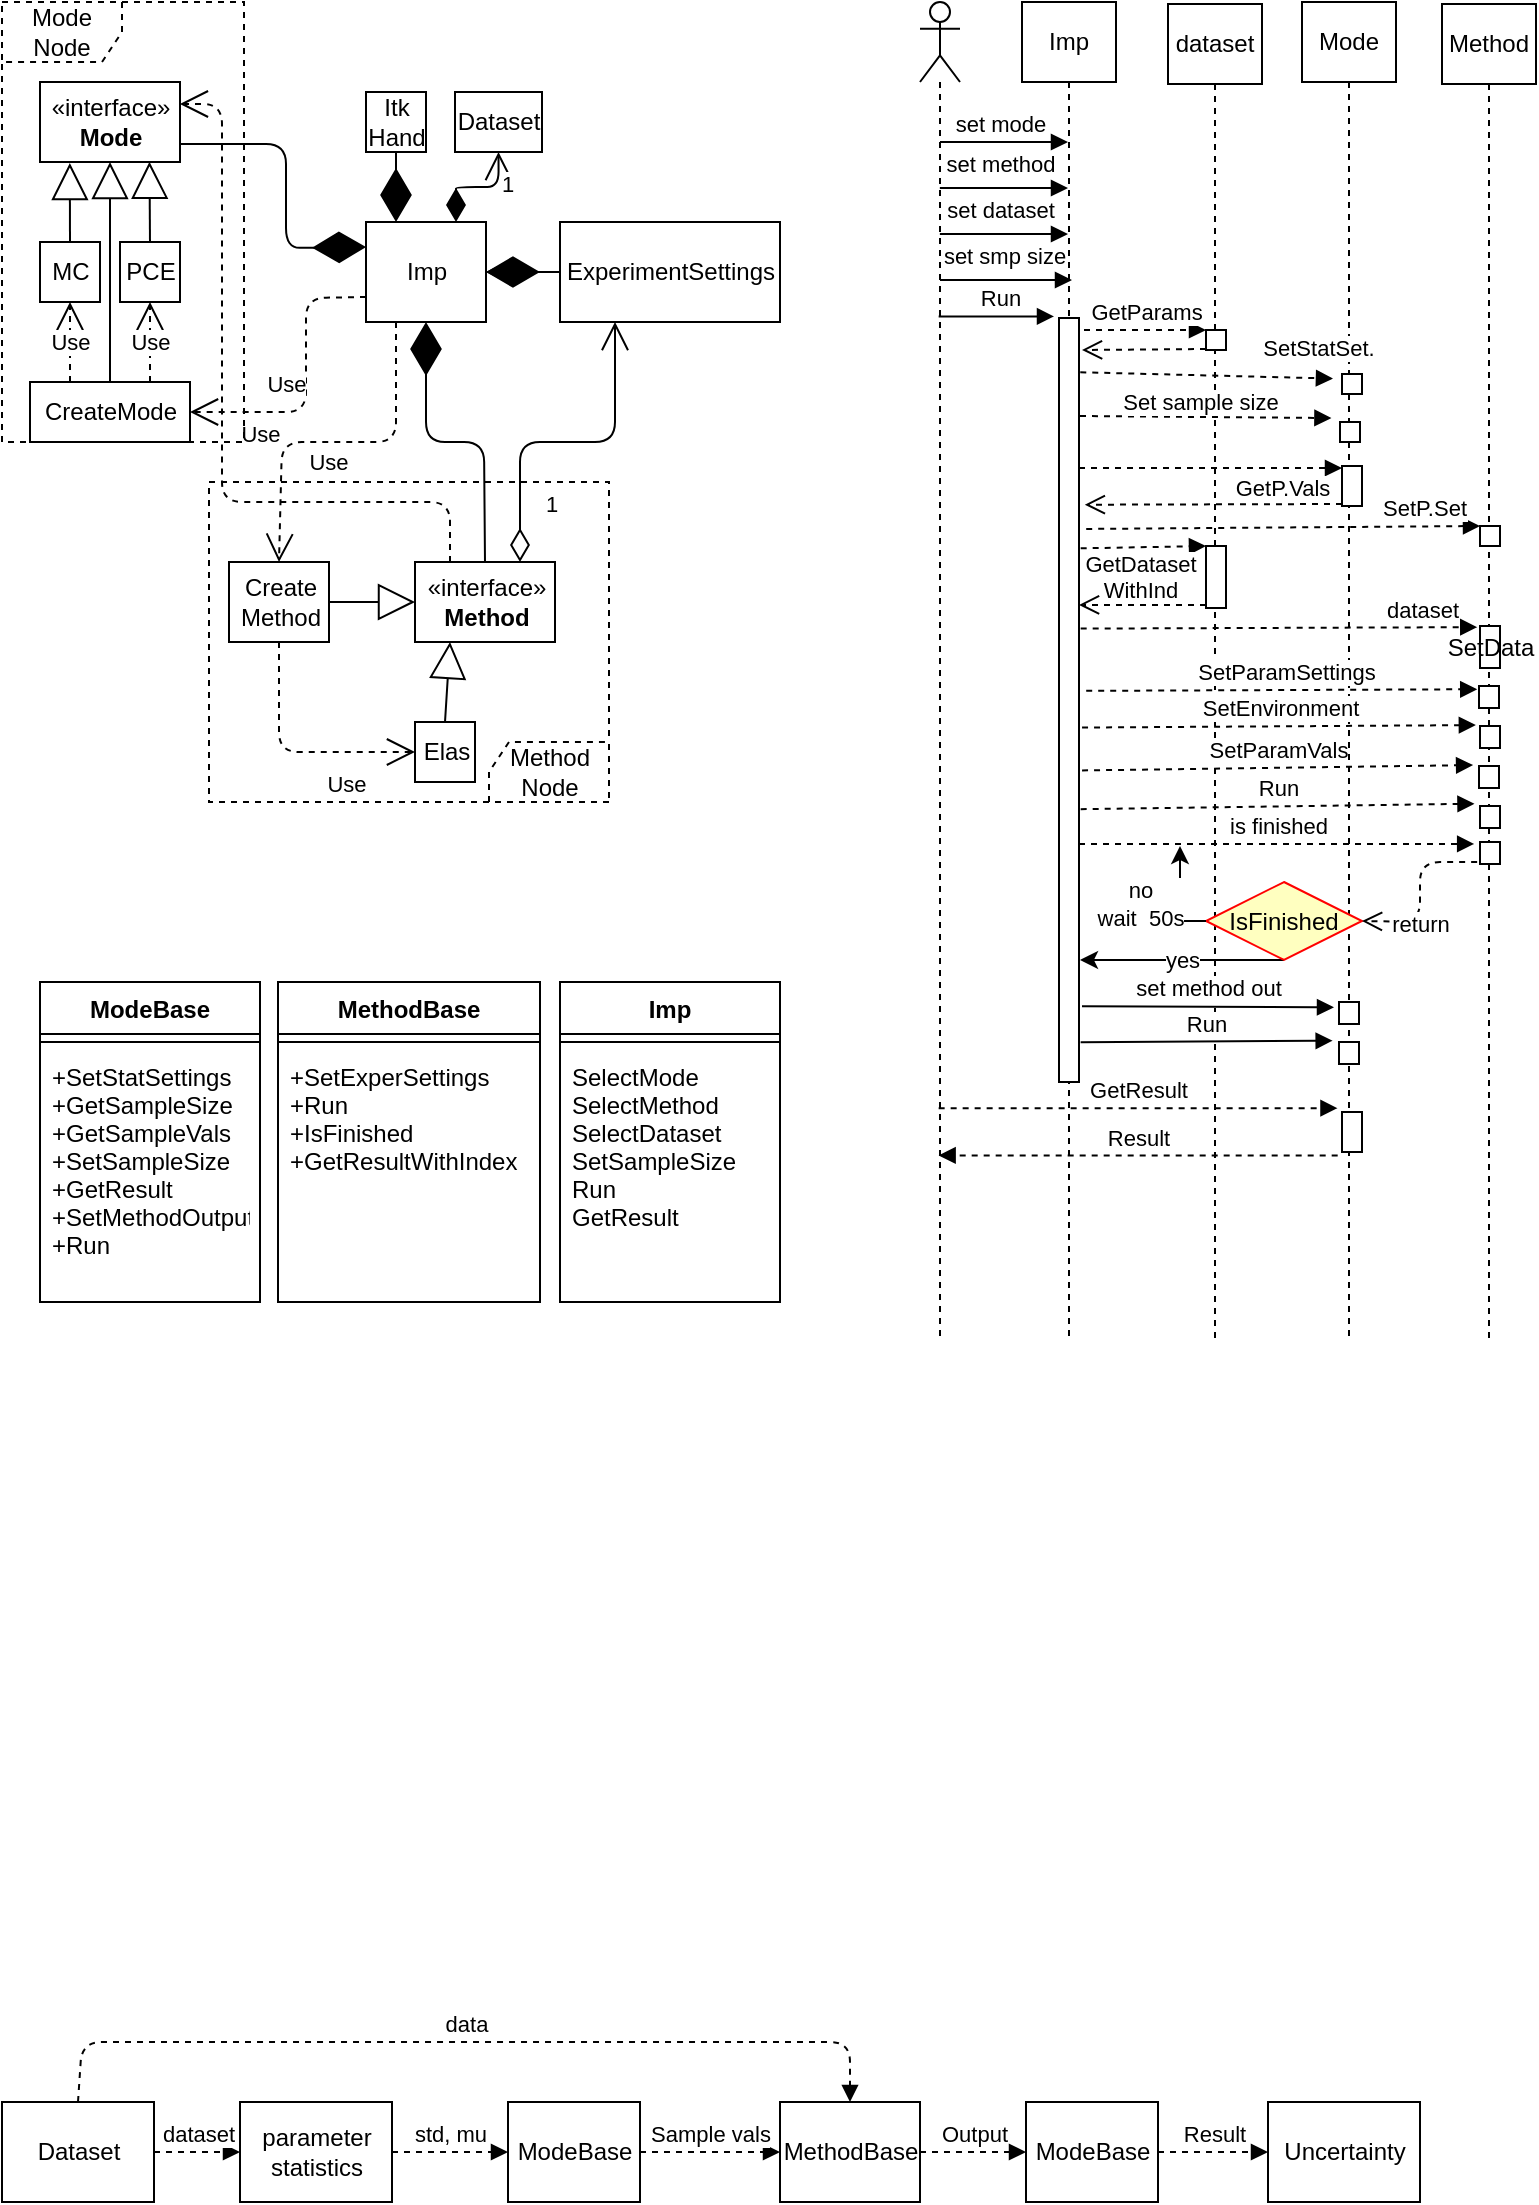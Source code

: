 <mxfile version="13.7.9" type="device" pages="3"><diagram id="GzRxdzzFEUjvwUQUnBlH" name="Uncertainix"><mxGraphModel dx="1526" dy="822" grid="1" gridSize="10" guides="1" tooltips="1" connect="1" arrows="1" fold="1" page="1" pageScale="1" pageWidth="850" pageHeight="1100" math="0" shadow="0"><root><mxCell id="0"/><mxCell id="1" parent="0"/><mxCell id="dGkIKIPhyITTz1s6OuoR-2" value="Method&lt;br&gt;Node" style="shape=umlFrame;whiteSpace=wrap;html=1;dashed=1;direction=west;" parent="1" vertex="1"><mxGeometry x="103.5" y="240" width="200" height="160" as="geometry"/></mxCell><mxCell id="9Kd4D0ZV8xejJecZx2ze-1" value="MC" style="html=1;" parent="1" vertex="1"><mxGeometry x="19" y="120" width="30" height="30" as="geometry"/></mxCell><mxCell id="9Kd4D0ZV8xejJecZx2ze-2" value="PCE" style="html=1;" parent="1" vertex="1"><mxGeometry x="59" y="120" width="30" height="30" as="geometry"/></mxCell><mxCell id="9Kd4D0ZV8xejJecZx2ze-7" value="" style="endArrow=block;endSize=16;endFill=0;html=1;exitX=0.5;exitY=0;exitDx=0;exitDy=0;entryX=0.213;entryY=1.013;entryDx=0;entryDy=0;entryPerimeter=0;" parent="1" source="9Kd4D0ZV8xejJecZx2ze-1" target="rf62-YeclyFEFJU8Tg36-19" edge="1"><mxGeometry width="160" relative="1" as="geometry"><mxPoint x="105" y="340" as="sourcePoint"/><mxPoint x="33.02" y="83.02" as="targetPoint"/><Array as="points"/></mxGeometry></mxCell><mxCell id="9Kd4D0ZV8xejJecZx2ze-9" value="" style="endArrow=block;endSize=16;endFill=0;html=1;exitX=0.5;exitY=0;exitDx=0;exitDy=0;entryX=0.782;entryY=0.997;entryDx=0;entryDy=0;entryPerimeter=0;" parent="1" source="9Kd4D0ZV8xejJecZx2ze-2" target="rf62-YeclyFEFJU8Tg36-19" edge="1"><mxGeometry width="160" relative="1" as="geometry"><mxPoint x="35" y="50" as="sourcePoint"/><mxPoint x="76" y="85" as="targetPoint"/><Array as="points"/></mxGeometry></mxCell><mxCell id="9Kd4D0ZV8xejJecZx2ze-10" value="CreateMode" style="html=1;" parent="1" vertex="1"><mxGeometry x="14" y="190" width="80" height="30" as="geometry"/></mxCell><mxCell id="9Kd4D0ZV8xejJecZx2ze-13" value="Use" style="endArrow=open;endSize=12;dashed=1;html=1;exitX=0.25;exitY=0;exitDx=0;exitDy=0;entryX=0.5;entryY=1;entryDx=0;entryDy=0;" parent="1" source="9Kd4D0ZV8xejJecZx2ze-10" target="9Kd4D0ZV8xejJecZx2ze-1" edge="1"><mxGeometry width="160" relative="1" as="geometry"><mxPoint x="259" y="410" as="sourcePoint"/><mxPoint x="419" y="410" as="targetPoint"/></mxGeometry></mxCell><mxCell id="9Kd4D0ZV8xejJecZx2ze-14" value="Use" style="endArrow=open;endSize=12;dashed=1;html=1;exitX=0.75;exitY=0;exitDx=0;exitDy=0;entryX=0.5;entryY=1;entryDx=0;entryDy=0;" parent="1" source="9Kd4D0ZV8xejJecZx2ze-10" target="9Kd4D0ZV8xejJecZx2ze-2" edge="1"><mxGeometry width="160" relative="1" as="geometry"><mxPoint x="44" y="200" as="sourcePoint"/><mxPoint x="44" y="160" as="targetPoint"/></mxGeometry></mxCell><mxCell id="9Kd4D0ZV8xejJecZx2ze-16" value="Imp" style="html=1;" parent="1" vertex="1"><mxGeometry x="182" y="110" width="60" height="50" as="geometry"/></mxCell><mxCell id="9Kd4D0ZV8xejJecZx2ze-17" value="Use" style="endArrow=open;endSize=12;dashed=1;html=1;exitX=0;exitY=0.75;exitDx=0;exitDy=0;entryX=1;entryY=0.5;entryDx=0;entryDy=0;" parent="1" source="9Kd4D0ZV8xejJecZx2ze-16" target="9Kd4D0ZV8xejJecZx2ze-10" edge="1"><mxGeometry x="0.016" y="-10" width="160" relative="1" as="geometry"><mxPoint x="292" y="390" as="sourcePoint"/><mxPoint x="172" y="190" as="targetPoint"/><Array as="points"><mxPoint x="152" y="148"/><mxPoint x="152" y="205"/></Array><mxPoint as="offset"/></mxGeometry></mxCell><mxCell id="9Kd4D0ZV8xejJecZx2ze-18" value="" style="endArrow=diamondThin;endFill=1;endSize=24;html=1;exitX=0.991;exitY=0.775;exitDx=0;exitDy=0;entryX=0;entryY=0.25;entryDx=0;entryDy=0;exitPerimeter=0;" parent="1" source="rf62-YeclyFEFJU8Tg36-19" target="9Kd4D0ZV8xejJecZx2ze-16" edge="1"><mxGeometry width="160" relative="1" as="geometry"><mxPoint x="111.01" y="70.98" as="sourcePoint"/><mxPoint x="172" y="210" as="targetPoint"/><Array as="points"><mxPoint x="142" y="71"/><mxPoint x="142" y="123"/></Array></mxGeometry></mxCell><mxCell id="9Kd4D0ZV8xejJecZx2ze-22" value="«interface»&lt;br&gt;&lt;b&gt;Method&lt;/b&gt;" style="html=1;" parent="1" vertex="1"><mxGeometry x="206.5" y="280" width="70" height="40" as="geometry"/></mxCell><mxCell id="9Kd4D0ZV8xejJecZx2ze-23" value="Create&lt;br&gt;Method" style="html=1;" parent="1" vertex="1"><mxGeometry x="113.5" y="280" width="50" height="40" as="geometry"/></mxCell><mxCell id="9Kd4D0ZV8xejJecZx2ze-24" value="Elas" style="html=1;" parent="1" vertex="1"><mxGeometry x="206.5" y="360" width="30" height="30" as="geometry"/></mxCell><mxCell id="9Kd4D0ZV8xejJecZx2ze-25" value="Use" style="endArrow=open;endSize=12;dashed=1;html=1;exitX=0.5;exitY=1;exitDx=0;exitDy=0;entryX=0;entryY=0.5;entryDx=0;entryDy=0;" parent="1" source="9Kd4D0ZV8xejJecZx2ze-23" target="9Kd4D0ZV8xejJecZx2ze-24" edge="1"><mxGeometry x="0.429" y="-16" width="160" relative="1" as="geometry"><mxPoint x="281.5" y="220" as="sourcePoint"/><mxPoint x="220.5" y="375" as="targetPoint"/><Array as="points"><mxPoint x="138.5" y="375"/></Array><mxPoint as="offset"/></mxGeometry></mxCell><mxCell id="9Kd4D0ZV8xejJecZx2ze-29" value="" style="endArrow=block;endSize=16;endFill=0;html=1;entryX=0.25;entryY=1;entryDx=0;entryDy=0;exitX=0.5;exitY=0;exitDx=0;exitDy=0;" parent="1" source="9Kd4D0ZV8xejJecZx2ze-24" target="9Kd4D0ZV8xejJecZx2ze-22" edge="1"><mxGeometry width="160" relative="1" as="geometry"><mxPoint x="246.5" y="350" as="sourcePoint"/><mxPoint x="456.5" y="220" as="targetPoint"/><Array as="points"/></mxGeometry></mxCell><mxCell id="9Kd4D0ZV8xejJecZx2ze-30" value="Use" style="endArrow=open;endSize=12;dashed=1;html=1;entryX=0.5;entryY=0;entryDx=0;entryDy=0;exitX=0.25;exitY=1;exitDx=0;exitDy=0;" parent="1" source="9Kd4D0ZV8xejJecZx2ze-16" target="9Kd4D0ZV8xejJecZx2ze-23" edge="1"><mxGeometry x="0.069" y="10" width="160" relative="1" as="geometry"><mxPoint x="302" y="160" as="sourcePoint"/><mxPoint x="452" y="240" as="targetPoint"/><Array as="points"><mxPoint x="197" y="220"/><mxPoint x="140" y="220"/></Array><mxPoint as="offset"/></mxGeometry></mxCell><mxCell id="9Kd4D0ZV8xejJecZx2ze-31" value="" style="endArrow=diamondThin;endFill=1;endSize=24;html=1;entryX=0.5;entryY=1;entryDx=0;entryDy=0;exitX=0.5;exitY=0;exitDx=0;exitDy=0;" parent="1" source="9Kd4D0ZV8xejJecZx2ze-22" target="9Kd4D0ZV8xejJecZx2ze-16" edge="1"><mxGeometry width="160" relative="1" as="geometry"><mxPoint x="292" y="240" as="sourcePoint"/><mxPoint x="452" y="240" as="targetPoint"/><Array as="points"><mxPoint x="241" y="220"/><mxPoint x="212" y="220"/></Array></mxGeometry></mxCell><mxCell id="9Kd4D0ZV8xejJecZx2ze-34" value="Itk&lt;br&gt;Hand" style="html=1;" parent="1" vertex="1"><mxGeometry x="182" y="45" width="30" height="30" as="geometry"/></mxCell><mxCell id="9Kd4D0ZV8xejJecZx2ze-35" value="" style="endArrow=diamondThin;endFill=1;endSize=24;html=1;entryX=0.25;entryY=0;entryDx=0;entryDy=0;exitX=0.5;exitY=1;exitDx=0;exitDy=0;" parent="1" source="9Kd4D0ZV8xejJecZx2ze-34" target="9Kd4D0ZV8xejJecZx2ze-16" edge="1"><mxGeometry width="160" relative="1" as="geometry"><mxPoint x="292" y="240" as="sourcePoint"/><mxPoint x="452" y="240" as="targetPoint"/></mxGeometry></mxCell><mxCell id="9Kd4D0ZV8xejJecZx2ze-40" value="Use" style="endArrow=open;endSize=12;dashed=1;html=1;entryX=0.999;entryY=0.275;entryDx=0;entryDy=0;entryPerimeter=0;exitX=0.25;exitY=0;exitDx=0;exitDy=0;" parent="1" source="9Kd4D0ZV8xejJecZx2ze-22" target="rf62-YeclyFEFJU8Tg36-19" edge="1"><mxGeometry x="-0.024" y="-19" width="160" relative="1" as="geometry"><mxPoint x="80" y="330" as="sourcePoint"/><mxPoint x="112" y="-41.02" as="targetPoint"/><Array as="points"><mxPoint x="224" y="250"/><mxPoint x="110" y="250"/><mxPoint x="110" y="51"/></Array><mxPoint y="-1" as="offset"/></mxGeometry></mxCell><mxCell id="cYAoa-APjrMUytkKCE0i-1" value="" style="endArrow=block;endSize=16;endFill=0;html=1;exitX=0.5;exitY=0;exitDx=0;exitDy=0;entryX=0.5;entryY=1;entryDx=0;entryDy=0;" parent="1" source="9Kd4D0ZV8xejJecZx2ze-10" target="rf62-YeclyFEFJU8Tg36-19" edge="1"><mxGeometry width="160" relative="1" as="geometry"><mxPoint x="430" y="340" as="sourcePoint"/><mxPoint x="55.807" y="84" as="targetPoint"/></mxGeometry></mxCell><mxCell id="cYAoa-APjrMUytkKCE0i-2" value="" style="endArrow=block;endSize=16;endFill=0;html=1;exitX=1;exitY=0.5;exitDx=0;exitDy=0;entryX=0;entryY=0.5;entryDx=0;entryDy=0;" parent="1" source="9Kd4D0ZV8xejJecZx2ze-23" target="9Kd4D0ZV8xejJecZx2ze-22" edge="1"><mxGeometry width="160" relative="1" as="geometry"><mxPoint x="461.5" y="370" as="sourcePoint"/><mxPoint x="210.5" y="300" as="targetPoint"/></mxGeometry></mxCell><mxCell id="pmghOnXp6Lv1QIUyF9Q4-2" value="" style="endArrow=diamondThin;endFill=1;endSize=24;html=1;entryX=1;entryY=0.5;entryDx=0;entryDy=0;" parent="1" target="9Kd4D0ZV8xejJecZx2ze-16" edge="1"><mxGeometry width="160" relative="1" as="geometry"><mxPoint x="281" y="135" as="sourcePoint"/><mxPoint x="452" y="10" as="targetPoint"/></mxGeometry></mxCell><mxCell id="rf62-YeclyFEFJU8Tg36-1" value="ModeBase" style="html=1;" parent="1" vertex="1"><mxGeometry x="253" y="1050" width="66" height="50" as="geometry"/></mxCell><mxCell id="rf62-YeclyFEFJU8Tg36-2" value="parameter&lt;br&gt;statistics" style="html=1;" parent="1" vertex="1"><mxGeometry x="119" y="1050" width="76" height="50" as="geometry"/></mxCell><mxCell id="rf62-YeclyFEFJU8Tg36-3" value="std, mu" style="html=1;verticalAlign=bottom;endArrow=block;exitX=1;exitY=0.5;exitDx=0;exitDy=0;entryX=0;entryY=0.5;entryDx=0;entryDy=0;dashed=1;" parent="1" source="rf62-YeclyFEFJU8Tg36-2" target="rf62-YeclyFEFJU8Tg36-1" edge="1"><mxGeometry width="80" relative="1" as="geometry"><mxPoint x="683" y="1010" as="sourcePoint"/><mxPoint x="763" y="1010" as="targetPoint"/></mxGeometry></mxCell><mxCell id="rf62-YeclyFEFJU8Tg36-5" value="MethodBase" style="html=1;" parent="1" vertex="1"><mxGeometry x="389" y="1050" width="70" height="50" as="geometry"/></mxCell><mxCell id="rf62-YeclyFEFJU8Tg36-6" value="Sample vals" style="html=1;verticalAlign=bottom;endArrow=block;dashed=1;exitX=1;exitY=0.5;exitDx=0;exitDy=0;entryX=0;entryY=0.5;entryDx=0;entryDy=0;" parent="1" source="rf62-YeclyFEFJU8Tg36-1" target="rf62-YeclyFEFJU8Tg36-5" edge="1"><mxGeometry width="80" relative="1" as="geometry"><mxPoint x="683" y="810" as="sourcePoint"/><mxPoint x="763" y="810" as="targetPoint"/></mxGeometry></mxCell><mxCell id="rf62-YeclyFEFJU8Tg36-8" value="ModeBase" style="html=1;" parent="1" vertex="1"><mxGeometry x="512" y="1050" width="66" height="50" as="geometry"/></mxCell><mxCell id="rf62-YeclyFEFJU8Tg36-9" value="Output" style="html=1;verticalAlign=bottom;endArrow=block;dashed=1;exitX=1;exitY=0.5;exitDx=0;exitDy=0;entryX=0;entryY=0.5;entryDx=0;entryDy=0;" parent="1" source="rf62-YeclyFEFJU8Tg36-5" target="rf62-YeclyFEFJU8Tg36-8" edge="1"><mxGeometry width="80" relative="1" as="geometry"><mxPoint x="683" y="1210" as="sourcePoint"/><mxPoint x="763" y="1210" as="targetPoint"/></mxGeometry></mxCell><mxCell id="rf62-YeclyFEFJU8Tg36-10" value="Uncertainty" style="html=1;" parent="1" vertex="1"><mxGeometry x="633" y="1050" width="76" height="50" as="geometry"/></mxCell><mxCell id="rf62-YeclyFEFJU8Tg36-11" value="Result" style="html=1;verticalAlign=bottom;endArrow=block;dashed=1;exitX=1;exitY=0.5;exitDx=0;exitDy=0;entryX=0;entryY=0.5;entryDx=0;entryDy=0;" parent="1" source="rf62-YeclyFEFJU8Tg36-8" target="rf62-YeclyFEFJU8Tg36-10" edge="1"><mxGeometry width="80" relative="1" as="geometry"><mxPoint x="683" y="1210" as="sourcePoint"/><mxPoint x="763" y="1210" as="targetPoint"/></mxGeometry></mxCell><mxCell id="rf62-YeclyFEFJU8Tg36-12" value="Dataset" style="html=1;" parent="1" vertex="1"><mxGeometry y="1050" width="76" height="50" as="geometry"/></mxCell><mxCell id="rf62-YeclyFEFJU8Tg36-13" value="dataset" style="html=1;verticalAlign=bottom;endArrow=block;dashed=1;exitX=1;exitY=0.5;exitDx=0;exitDy=0;entryX=0;entryY=0.5;entryDx=0;entryDy=0;" parent="1" source="rf62-YeclyFEFJU8Tg36-12" target="rf62-YeclyFEFJU8Tg36-2" edge="1"><mxGeometry width="80" relative="1" as="geometry"><mxPoint x="140" y="1230" as="sourcePoint"/><mxPoint x="220" y="1230" as="targetPoint"/></mxGeometry></mxCell><mxCell id="rf62-YeclyFEFJU8Tg36-15" value="data" style="html=1;verticalAlign=bottom;endArrow=block;dashed=1;exitX=0.5;exitY=0;exitDx=0;exitDy=0;entryX=0.5;entryY=0;entryDx=0;entryDy=0;" parent="1" source="rf62-YeclyFEFJU8Tg36-12" target="rf62-YeclyFEFJU8Tg36-5" edge="1"><mxGeometry width="80" relative="1" as="geometry"><mxPoint x="140" y="1230" as="sourcePoint"/><mxPoint x="450" y="1020" as="targetPoint"/><Array as="points"><mxPoint x="40" y="1020"/><mxPoint x="424" y="1020"/></Array></mxGeometry></mxCell><mxCell id="rf62-YeclyFEFJU8Tg36-19" value="«interface»&lt;br&gt;&lt;b&gt;Mode&lt;/b&gt;" style="html=1;" parent="1" vertex="1"><mxGeometry x="19" y="40" width="70" height="40" as="geometry"/></mxCell><mxCell id="M1E1I3oVLK3JVtf1wtWd-11" value="" style="edgeStyle=orthogonalEdgeStyle;rounded=0;orthogonalLoop=1;jettySize=auto;html=1;" parent="1" source="M1E1I3oVLK3JVtf1wtWd-6" target="9Kd4D0ZV8xejJecZx2ze-16" edge="1"><mxGeometry relative="1" as="geometry"/></mxCell><mxCell id="M1E1I3oVLK3JVtf1wtWd-6" value="ExperimentSettings" style="html=1;" parent="1" vertex="1"><mxGeometry x="279" y="110" width="110" height="50" as="geometry"/></mxCell><mxCell id="dGkIKIPhyITTz1s6OuoR-1" value="Mode&lt;br&gt;Node" style="shape=umlFrame;whiteSpace=wrap;html=1;dashed=1;" parent="1" vertex="1"><mxGeometry width="121" height="220" as="geometry"/></mxCell><mxCell id="ncT_o6R3Ym0KNiCDjvoJ-1" value="1" style="endArrow=open;html=1;endSize=12;startArrow=diamondThin;startSize=14;startFill=0;edgeStyle=orthogonalEdgeStyle;align=left;verticalAlign=bottom;exitX=0.75;exitY=0;exitDx=0;exitDy=0;entryX=0.25;entryY=1;entryDx=0;entryDy=0;" parent="1" source="9Kd4D0ZV8xejJecZx2ze-22" target="M1E1I3oVLK3JVtf1wtWd-6" edge="1"><mxGeometry x="-0.152" y="-40" relative="1" as="geometry"><mxPoint x="190" y="300" as="sourcePoint"/><mxPoint x="350" y="300" as="targetPoint"/><mxPoint as="offset"/></mxGeometry></mxCell><mxCell id="PF55cGK0uHG7q0cR5Gsv-1" value="Imp" style="shape=umlLifeline;perimeter=lifelinePerimeter;whiteSpace=wrap;html=1;container=1;collapsible=0;recursiveResize=0;outlineConnect=0;" parent="1" vertex="1"><mxGeometry x="510" width="47" height="670" as="geometry"/></mxCell><mxCell id="PF55cGK0uHG7q0cR5Gsv-2" value="" style="html=1;points=[];perimeter=orthogonalPerimeter;" parent="PF55cGK0uHG7q0cR5Gsv-1" vertex="1"><mxGeometry x="18.5" y="158" width="10" height="382" as="geometry"/></mxCell><mxCell id="PF55cGK0uHG7q0cR5Gsv-3" value="Run" style="html=1;verticalAlign=bottom;endArrow=block;entryX=-0.25;entryY=-0.002;entryDx=0;entryDy=0;entryPerimeter=0;" parent="1" target="PF55cGK0uHG7q0cR5Gsv-2" edge="1"><mxGeometry x="0.054" width="80" relative="1" as="geometry"><mxPoint x="468.324" y="157.308" as="sourcePoint"/><mxPoint x="399" y="232" as="targetPoint"/><mxPoint as="offset"/></mxGeometry></mxCell><mxCell id="PF55cGK0uHG7q0cR5Gsv-4" value="dataset" style="shape=umlLifeline;perimeter=lifelinePerimeter;whiteSpace=wrap;html=1;container=1;collapsible=0;recursiveResize=0;outlineConnect=0;" parent="1" vertex="1"><mxGeometry x="583" y="1" width="47" height="669" as="geometry"/></mxCell><mxCell id="PF55cGK0uHG7q0cR5Gsv-5" value="" style="html=1;points=[];perimeter=orthogonalPerimeter;" parent="PF55cGK0uHG7q0cR5Gsv-4" vertex="1"><mxGeometry x="19" y="271" width="10" height="31" as="geometry"/></mxCell><mxCell id="PF55cGK0uHG7q0cR5Gsv-6" value="" style="html=1;points=[];perimeter=orthogonalPerimeter;" parent="1" vertex="1"><mxGeometry x="602" y="164" width="10" height="10" as="geometry"/></mxCell><mxCell id="PF55cGK0uHG7q0cR5Gsv-7" value="GetParams" style="html=1;verticalAlign=bottom;endArrow=block;entryX=0;entryY=0;dashed=1;" parent="1" target="PF55cGK0uHG7q0cR5Gsv-6" edge="1"><mxGeometry relative="1" as="geometry"><mxPoint x="541" y="164" as="sourcePoint"/></mxGeometry></mxCell><mxCell id="PF55cGK0uHG7q0cR5Gsv-8" value="" style="html=1;verticalAlign=bottom;endArrow=open;dashed=1;endSize=8;exitX=0;exitY=0.95;" parent="1" source="PF55cGK0uHG7q0cR5Gsv-6" edge="1"><mxGeometry relative="1" as="geometry"><mxPoint x="540" y="174" as="targetPoint"/></mxGeometry></mxCell><mxCell id="PF55cGK0uHG7q0cR5Gsv-9" value="Mode" style="shape=umlLifeline;perimeter=lifelinePerimeter;whiteSpace=wrap;html=1;container=1;collapsible=0;recursiveResize=0;outlineConnect=0;" parent="1" vertex="1"><mxGeometry x="650" width="47" height="670" as="geometry"/></mxCell><mxCell id="PF55cGK0uHG7q0cR5Gsv-10" value="" style="html=1;points=[];perimeter=orthogonalPerimeter;" parent="PF55cGK0uHG7q0cR5Gsv-9" vertex="1"><mxGeometry x="20" y="186" width="10" height="10" as="geometry"/></mxCell><mxCell id="PF55cGK0uHG7q0cR5Gsv-11" value="" style="html=1;points=[];perimeter=orthogonalPerimeter;" parent="PF55cGK0uHG7q0cR5Gsv-9" vertex="1"><mxGeometry x="20" y="232" width="10" height="20" as="geometry"/></mxCell><mxCell id="PF55cGK0uHG7q0cR5Gsv-12" value="" style="html=1;points=[];perimeter=orthogonalPerimeter;" parent="PF55cGK0uHG7q0cR5Gsv-9" vertex="1"><mxGeometry x="20" y="555" width="10" height="20" as="geometry"/></mxCell><mxCell id="PF55cGK0uHG7q0cR5Gsv-13" value="" style="html=1;points=[];perimeter=orthogonalPerimeter;" parent="PF55cGK0uHG7q0cR5Gsv-9" vertex="1"><mxGeometry x="18.5" y="500" width="10" height="11" as="geometry"/></mxCell><mxCell id="PF55cGK0uHG7q0cR5Gsv-14" value="" style="html=1;points=[];perimeter=orthogonalPerimeter;" parent="PF55cGK0uHG7q0cR5Gsv-9" vertex="1"><mxGeometry x="18.5" y="520" width="10" height="11" as="geometry"/></mxCell><mxCell id="PF55cGK0uHG7q0cR5Gsv-15" value="SetStatSet." style="html=1;verticalAlign=bottom;endArrow=block;dashed=1;entryX=-0.451;entryY=0.229;entryDx=0;entryDy=0;entryPerimeter=0;exitX=1.064;exitY=0.071;exitDx=0;exitDy=0;exitPerimeter=0;" parent="1" source="PF55cGK0uHG7q0cR5Gsv-2" target="PF55cGK0uHG7q0cR5Gsv-10" edge="1"><mxGeometry x="0.886" y="6" width="80" relative="1" as="geometry"><mxPoint x="540" y="180" as="sourcePoint"/><mxPoint x="680" y="324" as="targetPoint"/><mxPoint as="offset"/></mxGeometry></mxCell><mxCell id="PF55cGK0uHG7q0cR5Gsv-16" value="GetP.Vals" style="html=1;verticalAlign=bottom;endArrow=block;entryX=0;entryY=0;dashed=1;" parent="1" edge="1"><mxGeometry x="0.544" y="-19" relative="1" as="geometry"><mxPoint x="538.5" y="233" as="sourcePoint"/><mxPoint x="670" y="233" as="targetPoint"/><mxPoint as="offset"/></mxGeometry></mxCell><mxCell id="PF55cGK0uHG7q0cR5Gsv-17" value="Method" style="shape=umlLifeline;perimeter=lifelinePerimeter;whiteSpace=wrap;html=1;container=1;collapsible=0;recursiveResize=0;outlineConnect=0;" parent="1" vertex="1"><mxGeometry x="720" y="1" width="47" height="669" as="geometry"/></mxCell><mxCell id="PF55cGK0uHG7q0cR5Gsv-18" value="SetData" style="html=1;points=[];perimeter=orthogonalPerimeter;" parent="PF55cGK0uHG7q0cR5Gsv-17" vertex="1"><mxGeometry x="19" y="311" width="10" height="21" as="geometry"/></mxCell><mxCell id="PF55cGK0uHG7q0cR5Gsv-19" value="" style="html=1;points=[];perimeter=orthogonalPerimeter;" parent="PF55cGK0uHG7q0cR5Gsv-17" vertex="1"><mxGeometry x="18.5" y="341" width="10" height="11" as="geometry"/></mxCell><mxCell id="PF55cGK0uHG7q0cR5Gsv-20" value="" style="html=1;points=[];perimeter=orthogonalPerimeter;" parent="PF55cGK0uHG7q0cR5Gsv-17" vertex="1"><mxGeometry x="19" y="361" width="10" height="11" as="geometry"/></mxCell><mxCell id="PF55cGK0uHG7q0cR5Gsv-21" value="" style="html=1;points=[];perimeter=orthogonalPerimeter;" parent="PF55cGK0uHG7q0cR5Gsv-17" vertex="1"><mxGeometry x="18.5" y="381" width="10" height="11" as="geometry"/></mxCell><mxCell id="PF55cGK0uHG7q0cR5Gsv-22" value="" style="html=1;points=[];perimeter=orthogonalPerimeter;" parent="PF55cGK0uHG7q0cR5Gsv-17" vertex="1"><mxGeometry x="19" y="401" width="10" height="11" as="geometry"/></mxCell><mxCell id="PF55cGK0uHG7q0cR5Gsv-23" value="" style="html=1;points=[];perimeter=orthogonalPerimeter;" parent="PF55cGK0uHG7q0cR5Gsv-17" vertex="1"><mxGeometry x="19" y="419" width="10" height="11" as="geometry"/></mxCell><mxCell id="PF55cGK0uHG7q0cR5Gsv-24" value="" style="html=1;verticalAlign=bottom;endArrow=open;dashed=1;endSize=8;exitX=0;exitY=0.95;entryX=1.291;entryY=0.16;entryDx=0;entryDy=0;entryPerimeter=0;" parent="1" source="PF55cGK0uHG7q0cR5Gsv-11" edge="1"><mxGeometry relative="1" as="geometry"><mxPoint x="541.41" y="251.36" as="targetPoint"/></mxGeometry></mxCell><mxCell id="PF55cGK0uHG7q0cR5Gsv-25" value="" style="html=1;points=[];perimeter=orthogonalPerimeter;" parent="1" vertex="1"><mxGeometry x="739" y="262" width="10" height="10" as="geometry"/></mxCell><mxCell id="PF55cGK0uHG7q0cR5Gsv-26" value="SetP.Set" style="html=1;verticalAlign=bottom;endArrow=block;entryX=0;entryY=0;dashed=1;exitX=1.36;exitY=0.195;exitDx=0;exitDy=0;exitPerimeter=0;" parent="1" target="PF55cGK0uHG7q0cR5Gsv-25" edge="1"><mxGeometry x="0.71" relative="1" as="geometry"><mxPoint x="542.1" y="263.47" as="sourcePoint"/><mxPoint as="offset"/></mxGeometry></mxCell><mxCell id="PF55cGK0uHG7q0cR5Gsv-27" value="GetDataset&lt;br&gt;WithInd" style="html=1;verticalAlign=bottom;endArrow=block;entryX=0;entryY=0;dashed=1;exitX=1.084;exitY=0.223;exitDx=0;exitDy=0;exitPerimeter=0;" parent="1" target="PF55cGK0uHG7q0cR5Gsv-5" edge="1"><mxGeometry x="-0.059" y="-30" relative="1" as="geometry"><mxPoint x="539.34" y="273.158" as="sourcePoint"/><mxPoint as="offset"/></mxGeometry></mxCell><mxCell id="PF55cGK0uHG7q0cR5Gsv-28" value="" style="html=1;verticalAlign=bottom;endArrow=open;dashed=1;endSize=8;exitX=0;exitY=0.95;" parent="1" source="PF55cGK0uHG7q0cR5Gsv-5" edge="1"><mxGeometry relative="1" as="geometry"><mxPoint x="538.5" y="301.45" as="targetPoint"/></mxGeometry></mxCell><mxCell id="PF55cGK0uHG7q0cR5Gsv-29" value="dataset" style="html=1;verticalAlign=bottom;endArrow=block;dashed=1;exitX=1.084;exitY=0.339;exitDx=0;exitDy=0;exitPerimeter=0;entryX=-0.138;entryY=0.028;entryDx=0;entryDy=0;entryPerimeter=0;" parent="1" target="PF55cGK0uHG7q0cR5Gsv-18" edge="1"><mxGeometry x="0.724" width="80" relative="1" as="geometry"><mxPoint x="539.34" y="313.294" as="sourcePoint"/><mxPoint x="710" y="313" as="targetPoint"/><mxPoint as="offset"/></mxGeometry></mxCell><mxCell id="PF55cGK0uHG7q0cR5Gsv-30" value="SetParamSettings" style="html=1;verticalAlign=bottom;endArrow=block;dashed=1;entryX=-0.088;entryY=0.147;entryDx=0;entryDy=0;entryPerimeter=0;exitX=1.36;exitY=0.429;exitDx=0;exitDy=0;exitPerimeter=0;" parent="1" target="PF55cGK0uHG7q0cR5Gsv-19" edge="1"><mxGeometry x="0.017" width="80" relative="1" as="geometry"><mxPoint x="542.1" y="344.434" as="sourcePoint"/><mxPoint x="490" y="382" as="targetPoint"/><mxPoint as="offset"/></mxGeometry></mxCell><mxCell id="PF55cGK0uHG7q0cR5Gsv-31" value="SetEnvironment" style="html=1;verticalAlign=bottom;endArrow=block;dashed=1;entryX=-0.207;entryY=-0.041;entryDx=0;entryDy=0;entryPerimeter=0;exitX=1.153;exitY=0.482;exitDx=0;exitDy=0;exitPerimeter=0;" parent="1" target="PF55cGK0uHG7q0cR5Gsv-20" edge="1"><mxGeometry width="80" relative="1" as="geometry"><mxPoint x="540.03" y="362.772" as="sourcePoint"/><mxPoint x="490" y="382" as="targetPoint"/></mxGeometry></mxCell><mxCell id="PF55cGK0uHG7q0cR5Gsv-32" value="SetParamVals" style="html=1;verticalAlign=bottom;endArrow=block;dashed=1;entryX=-0.295;entryY=-0.041;entryDx=0;entryDy=0;entryPerimeter=0;exitX=1.153;exitY=0.544;exitDx=0;exitDy=0;exitPerimeter=0;" parent="1" target="PF55cGK0uHG7q0cR5Gsv-21" edge="1"><mxGeometry width="80" relative="1" as="geometry"><mxPoint x="540.03" y="384.224" as="sourcePoint"/><mxPoint x="490" y="382" as="targetPoint"/></mxGeometry></mxCell><mxCell id="PF55cGK0uHG7q0cR5Gsv-33" value="Run" style="html=1;verticalAlign=bottom;endArrow=block;dashed=1;entryX=-0.276;entryY=-0.103;entryDx=0;entryDy=0;entryPerimeter=0;exitX=1.084;exitY=0.6;exitDx=0;exitDy=0;exitPerimeter=0;" parent="1" target="PF55cGK0uHG7q0cR5Gsv-22" edge="1"><mxGeometry width="80" relative="1" as="geometry"><mxPoint x="539.34" y="403.6" as="sourcePoint"/><mxPoint x="490" y="382" as="targetPoint"/></mxGeometry></mxCell><mxCell id="PF55cGK0uHG7q0cR5Gsv-34" value="yes" style="edgeStyle=orthogonalEdgeStyle;rounded=0;orthogonalLoop=1;jettySize=auto;html=1;exitX=0.5;exitY=1;exitDx=0;exitDy=0;" parent="1" source="PF55cGK0uHG7q0cR5Gsv-35" edge="1"><mxGeometry relative="1" as="geometry"><mxPoint x="539" y="479" as="targetPoint"/><Array as="points"><mxPoint x="609" y="479"/><mxPoint x="609" y="479"/></Array></mxGeometry></mxCell><mxCell id="PF55cGK0uHG7q0cR5Gsv-35" value="IsFinished" style="rhombus;whiteSpace=wrap;html=1;fillColor=#ffffc0;strokeColor=#ff0000;" parent="1" vertex="1"><mxGeometry x="602" y="440" width="78" height="39" as="geometry"/></mxCell><mxCell id="PF55cGK0uHG7q0cR5Gsv-36" value="GetResult" style="html=1;verticalAlign=bottom;endArrow=block;dashed=1;entryX=-0.226;entryY=-0.095;entryDx=0;entryDy=0;entryPerimeter=0;" parent="1" target="PF55cGK0uHG7q0cR5Gsv-12" edge="1"><mxGeometry width="80" relative="1" as="geometry"><mxPoint x="468.324" y="553.1" as="sourcePoint"/><mxPoint x="560" y="349" as="targetPoint"/></mxGeometry></mxCell><mxCell id="PF55cGK0uHG7q0cR5Gsv-37" value="Result" style="html=1;verticalAlign=bottom;endArrow=block;dashed=1;exitX=-0.216;exitY=1.086;exitDx=0;exitDy=0;exitPerimeter=0;" parent="1" source="PF55cGK0uHG7q0cR5Gsv-12" edge="1"><mxGeometry width="80" relative="1" as="geometry"><mxPoint x="669.12" y="536.584" as="sourcePoint"/><mxPoint x="468.324" y="576.72" as="targetPoint"/></mxGeometry></mxCell><mxCell id="PF55cGK0uHG7q0cR5Gsv-38" value="" style="shape=umlLifeline;participant=umlActor;perimeter=lifelinePerimeter;whiteSpace=wrap;html=1;container=1;collapsible=0;recursiveResize=0;verticalAlign=top;spacingTop=36;outlineConnect=0;" parent="1" vertex="1"><mxGeometry x="459" width="20" height="670" as="geometry"/></mxCell><mxCell id="PF55cGK0uHG7q0cR5Gsv-39" value="set mode" style="html=1;verticalAlign=bottom;endArrow=block;" parent="1" source="PF55cGK0uHG7q0cR5Gsv-38" target="PF55cGK0uHG7q0cR5Gsv-1" edge="1"><mxGeometry x="0.563" y="-20" width="80" relative="1" as="geometry"><mxPoint x="559" y="190" as="sourcePoint"/><mxPoint x="639" y="190" as="targetPoint"/><Array as="points"><mxPoint x="519" y="70"/></Array><mxPoint x="-20" y="-20" as="offset"/></mxGeometry></mxCell><mxCell id="PF55cGK0uHG7q0cR5Gsv-40" value="set method" style="html=1;verticalAlign=bottom;endArrow=block;" parent="1" edge="1"><mxGeometry x="0.594" y="21" width="80" relative="1" as="geometry"><mxPoint x="468.929" y="93" as="sourcePoint"/><mxPoint x="533" y="93" as="targetPoint"/><Array as="points"><mxPoint x="520" y="93"/></Array><mxPoint x="-21" y="18" as="offset"/></mxGeometry></mxCell><mxCell id="PF55cGK0uHG7q0cR5Gsv-41" value="set dataset" style="html=1;verticalAlign=bottom;endArrow=block;" parent="1" edge="1"><mxGeometry x="0.594" y="21" width="80" relative="1" as="geometry"><mxPoint x="468.929" y="116" as="sourcePoint"/><mxPoint x="533" y="116" as="targetPoint"/><Array as="points"><mxPoint x="530" y="116"/></Array><mxPoint x="-21" y="18" as="offset"/></mxGeometry></mxCell><mxCell id="PF55cGK0uHG7q0cR5Gsv-42" value="" style="html=1;points=[];perimeter=orthogonalPerimeter;" parent="1" vertex="1"><mxGeometry x="669" y="210" width="10" height="10" as="geometry"/></mxCell><mxCell id="PF55cGK0uHG7q0cR5Gsv-43" value="Set sample size" style="html=1;verticalAlign=bottom;endArrow=block;dashed=1;entryX=-0.429;entryY=-0.198;entryDx=0;entryDy=0;entryPerimeter=0;" parent="1" target="PF55cGK0uHG7q0cR5Gsv-42" edge="1"><mxGeometry x="-0.044" y="-2" width="80" relative="1" as="geometry"><mxPoint x="539" y="207" as="sourcePoint"/><mxPoint x="680.72" y="192.17" as="targetPoint"/><mxPoint as="offset"/></mxGeometry></mxCell><mxCell id="PF55cGK0uHG7q0cR5Gsv-44" value="set smp size" style="html=1;verticalAlign=bottom;endArrow=block;" parent="1" source="PF55cGK0uHG7q0cR5Gsv-38" edge="1"><mxGeometry x="0.594" y="21" width="80" relative="1" as="geometry"><mxPoint x="470.929" y="139" as="sourcePoint"/><mxPoint x="535" y="139" as="targetPoint"/><Array as="points"><mxPoint x="532" y="139"/></Array><mxPoint x="-21" y="18" as="offset"/></mxGeometry></mxCell><mxCell id="PF55cGK0uHG7q0cR5Gsv-45" value="is finished" style="html=1;verticalAlign=bottom;endArrow=block;dashed=1;entryX=-0.292;entryY=0.086;entryDx=0;entryDy=0;entryPerimeter=0;" parent="1" source="PF55cGK0uHG7q0cR5Gsv-2" target="PF55cGK0uHG7q0cR5Gsv-23" edge="1"><mxGeometry width="80" relative="1" as="geometry"><mxPoint x="549.34" y="413.6" as="sourcePoint"/><mxPoint x="746.24" y="410.867" as="targetPoint"/></mxGeometry></mxCell><mxCell id="PF55cGK0uHG7q0cR5Gsv-46" value="return" style="html=1;verticalAlign=bottom;endArrow=open;dashed=1;endSize=8;exitX=-0.143;exitY=0.913;exitDx=0;exitDy=0;exitPerimeter=0;entryX=1;entryY=0.5;entryDx=0;entryDy=0;" parent="1" source="PF55cGK0uHG7q0cR5Gsv-23" target="PF55cGK0uHG7q0cR5Gsv-35" edge="1"><mxGeometry x="0.338" y="10" relative="1" as="geometry"><mxPoint x="789" y="460" as="sourcePoint"/><mxPoint x="709" y="460" as="targetPoint"/><Array as="points"><mxPoint x="709" y="430"/><mxPoint x="709" y="460"/></Array><mxPoint as="offset"/></mxGeometry></mxCell><mxCell id="PF55cGK0uHG7q0cR5Gsv-47" value="no&lt;br&gt;wait&amp;nbsp; 50s" style="edgeStyle=orthogonalEdgeStyle;rounded=0;orthogonalLoop=1;jettySize=auto;html=1;exitX=0;exitY=0.5;exitDx=0;exitDy=0;" parent="1" source="PF55cGK0uHG7q0cR5Gsv-35" edge="1"><mxGeometry x="-0.485" y="-22" relative="1" as="geometry"><mxPoint x="589" y="422.0" as="targetPoint"/><mxPoint x="-42" y="-9" as="offset"/></mxGeometry></mxCell><mxCell id="PF55cGK0uHG7q0cR5Gsv-48" value="set method out" style="html=1;verticalAlign=bottom;endArrow=block;entryX=-0.25;entryY=0.242;entryDx=0;entryDy=0;entryPerimeter=0;exitX=1.15;exitY=0.901;exitDx=0;exitDy=0;exitPerimeter=0;" parent="1" source="PF55cGK0uHG7q0cR5Gsv-2" target="PF55cGK0uHG7q0cR5Gsv-13" edge="1"><mxGeometry width="80" relative="1" as="geometry"><mxPoint x="544" y="503" as="sourcePoint"/><mxPoint x="649" y="400" as="targetPoint"/></mxGeometry></mxCell><mxCell id="PF55cGK0uHG7q0cR5Gsv-49" value="Run" style="html=1;verticalAlign=bottom;endArrow=block;entryX=-0.317;entryY=-0.061;entryDx=0;entryDy=0;entryPerimeter=0;exitX=1.083;exitY=0.948;exitDx=0;exitDy=0;exitPerimeter=0;" parent="1" source="PF55cGK0uHG7q0cR5Gsv-2" target="PF55cGK0uHG7q0cR5Gsv-14" edge="1"><mxGeometry width="80" relative="1" as="geometry"><mxPoint x="549" y="526" as="sourcePoint"/><mxPoint x="649" y="400" as="targetPoint"/></mxGeometry></mxCell><mxCell id="PF55cGK0uHG7q0cR5Gsv-50" value="ModeBase" style="swimlane;fontStyle=1;align=center;verticalAlign=top;childLayout=stackLayout;horizontal=1;startSize=26;horizontalStack=0;resizeParent=1;resizeParentMax=0;resizeLast=0;collapsible=1;marginBottom=0;" parent="1" vertex="1"><mxGeometry x="19" y="490" width="110" height="160" as="geometry"/></mxCell><mxCell id="PF55cGK0uHG7q0cR5Gsv-51" value="" style="line;strokeWidth=1;fillColor=none;align=left;verticalAlign=middle;spacingTop=-1;spacingLeft=3;spacingRight=3;rotatable=0;labelPosition=right;points=[];portConstraint=eastwest;" parent="PF55cGK0uHG7q0cR5Gsv-50" vertex="1"><mxGeometry y="26" width="110" height="8" as="geometry"/></mxCell><mxCell id="PF55cGK0uHG7q0cR5Gsv-52" value="+SetStatSettings&#10;+GetSampleSize&#10;+GetSampleVals&#10;+SetSampleSize&#10;+GetResult&#10;+SetMethodOutput&#10;+Run" style="text;strokeColor=none;fillColor=none;align=left;verticalAlign=top;spacingLeft=4;spacingRight=4;overflow=hidden;rotatable=0;points=[[0,0.5],[1,0.5]];portConstraint=eastwest;" parent="PF55cGK0uHG7q0cR5Gsv-50" vertex="1"><mxGeometry y="34" width="110" height="126" as="geometry"/></mxCell><mxCell id="PF55cGK0uHG7q0cR5Gsv-53" value="MethodBase" style="swimlane;fontStyle=1;align=center;verticalAlign=top;childLayout=stackLayout;horizontal=1;startSize=26;horizontalStack=0;resizeParent=1;resizeParentMax=0;resizeLast=0;collapsible=1;marginBottom=0;" parent="1" vertex="1"><mxGeometry x="138" y="490" width="131" height="160" as="geometry"/></mxCell><mxCell id="PF55cGK0uHG7q0cR5Gsv-54" value="" style="line;strokeWidth=1;fillColor=none;align=left;verticalAlign=middle;spacingTop=-1;spacingLeft=3;spacingRight=3;rotatable=0;labelPosition=right;points=[];portConstraint=eastwest;" parent="PF55cGK0uHG7q0cR5Gsv-53" vertex="1"><mxGeometry y="26" width="131" height="8" as="geometry"/></mxCell><mxCell id="PF55cGK0uHG7q0cR5Gsv-55" value="+SetExperSettings&#10;+Run&#10;+IsFinished&#10;+GetResultWithIndex" style="text;strokeColor=none;fillColor=none;align=left;verticalAlign=top;spacingLeft=4;spacingRight=4;overflow=hidden;rotatable=0;points=[[0,0.5],[1,0.5]];portConstraint=eastwest;" parent="PF55cGK0uHG7q0cR5Gsv-53" vertex="1"><mxGeometry y="34" width="131" height="126" as="geometry"/></mxCell><mxCell id="PF55cGK0uHG7q0cR5Gsv-56" value="Imp" style="swimlane;fontStyle=1;align=center;verticalAlign=top;childLayout=stackLayout;horizontal=1;startSize=26;horizontalStack=0;resizeParent=1;resizeParentMax=0;resizeLast=0;collapsible=1;marginBottom=0;" parent="1" vertex="1"><mxGeometry x="279" y="490" width="110" height="160" as="geometry"/></mxCell><mxCell id="PF55cGK0uHG7q0cR5Gsv-57" value="" style="line;strokeWidth=1;fillColor=none;align=left;verticalAlign=middle;spacingTop=-1;spacingLeft=3;spacingRight=3;rotatable=0;labelPosition=right;points=[];portConstraint=eastwest;" parent="PF55cGK0uHG7q0cR5Gsv-56" vertex="1"><mxGeometry y="26" width="110" height="8" as="geometry"/></mxCell><mxCell id="PF55cGK0uHG7q0cR5Gsv-58" value="SelectMode&#10;SelectMethod&#10;SelectDataset&#10;SetSampleSize&#10;Run&#10;GetResult" style="text;strokeColor=none;fillColor=none;align=left;verticalAlign=top;spacingLeft=4;spacingRight=4;overflow=hidden;rotatable=0;points=[[0,0.5],[1,0.5]];portConstraint=eastwest;" parent="PF55cGK0uHG7q0cR5Gsv-56" vertex="1"><mxGeometry y="34" width="110" height="126" as="geometry"/></mxCell><mxCell id="QSuQ98LsXx-iOjTRjZ2k-1" value="Dataset" style="html=1;" vertex="1" parent="1"><mxGeometry x="226.5" y="45" width="43.5" height="30" as="geometry"/></mxCell><mxCell id="QSuQ98LsXx-iOjTRjZ2k-2" value="1" style="endArrow=open;html=1;endSize=12;startArrow=diamondThin;startSize=14;startFill=1;edgeStyle=orthogonalEdgeStyle;align=left;verticalAlign=bottom;exitX=0.75;exitY=0;exitDx=0;exitDy=0;entryX=0.5;entryY=1;entryDx=0;entryDy=0;" edge="1" parent="1" source="9Kd4D0ZV8xejJecZx2ze-16" target="QSuQ98LsXx-iOjTRjZ2k-1"><mxGeometry x="0.377" y="-7" relative="1" as="geometry"><mxPoint x="190" y="420" as="sourcePoint"/><mxPoint x="350" y="420" as="targetPoint"/><mxPoint x="-7" y="8" as="offset"/></mxGeometry></mxCell></root></mxGraphModel></diagram><diagram id="LL5weKFCcK6zkuWzRdvl" name="ExperimentSettingsNode"><mxGraphModel dx="1526" dy="822" grid="1" gridSize="10" guides="1" tooltips="1" connect="1" arrows="1" fold="1" page="1" pageScale="1" pageWidth="850" pageHeight="1100" math="0" shadow="0"><root><mxCell id="PST4zB6Xil1ZJ8R5HMAo-0"/><mxCell id="PST4zB6Xil1ZJ8R5HMAo-1" parent="PST4zB6Xil1ZJ8R5HMAo-0"/><mxCell id="rlY04nBel96Os-T5vk4W-0" value="Parameter&lt;br&gt;Settings" style="html=1;" parent="PST4zB6Xil1ZJ8R5HMAo-1" vertex="1"><mxGeometry x="185" y="300" width="60" height="30" as="geometry"/></mxCell><mxCell id="rlY04nBel96Os-T5vk4W-1" value="Dataset" style="html=1;" parent="PST4zB6Xil1ZJ8R5HMAo-1" vertex="1"><mxGeometry x="165" y="150" width="60" height="30" as="geometry"/></mxCell><mxCell id="rlY04nBel96Os-T5vk4W-3" value="1" style="endArrow=open;html=1;endSize=12;startArrow=diamondThin;startSize=14;startFill=1;edgeStyle=orthogonalEdgeStyle;align=left;verticalAlign=bottom;entryX=0.5;entryY=1;entryDx=0;entryDy=0;exitX=1;exitY=0.5;exitDx=0;exitDy=0;" parent="PST4zB6Xil1ZJ8R5HMAo-1" source="rlY04nBel96Os-T5vk4W-6" target="rlY04nBel96Os-T5vk4W-0" edge="1"><mxGeometry x="0.086" y="30" relative="1" as="geometry"><mxPoint x="100" y="360" as="sourcePoint"/><mxPoint x="355" y="590" as="targetPoint"/><mxPoint as="offset"/></mxGeometry></mxCell><mxCell id="rlY04nBel96Os-T5vk4W-4" value="Environment" style="html=1;" parent="PST4zB6Xil1ZJ8R5HMAo-1" vertex="1"><mxGeometry x="65" y="150" width="70" height="30" as="geometry"/></mxCell><mxCell id="rlY04nBel96Os-T5vk4W-5" value="1" style="endArrow=open;html=1;endSize=12;startArrow=diamondThin;startSize=14;startFill=1;edgeStyle=orthogonalEdgeStyle;align=left;verticalAlign=bottom;exitX=0.25;exitY=0;exitDx=0;exitDy=0;" parent="PST4zB6Xil1ZJ8R5HMAo-1" source="rlY04nBel96Os-T5vk4W-6" edge="1"><mxGeometry x="0.333" y="25" relative="1" as="geometry"><mxPoint x="265" y="645" as="sourcePoint"/><mxPoint x="100" y="256" as="targetPoint"/><mxPoint as="offset"/></mxGeometry></mxCell><mxCell id="rlY04nBel96Os-T5vk4W-6" value="ExperimtSettings" style="html=1;" parent="PST4zB6Xil1ZJ8R5HMAo-1" vertex="1"><mxGeometry x="75" y="380" width="95" height="30" as="geometry"/></mxCell><mxCell id="rlY04nBel96Os-T5vk4W-7" value="Parameter" style="html=1;" parent="PST4zB6Xil1ZJ8R5HMAo-1" vertex="1"><mxGeometry x="255" y="226" width="60" height="30" as="geometry"/></mxCell><mxCell id="rlY04nBel96Os-T5vk4W-8" value="1....N" style="endArrow=open;html=1;endSize=12;startArrow=diamondThin;startSize=14;startFill=1;edgeStyle=orthogonalEdgeStyle;align=left;verticalAlign=bottom;exitX=1;exitY=0.5;exitDx=0;exitDy=0;entryX=0.5;entryY=0;entryDx=0;entryDy=0;" parent="PST4zB6Xil1ZJ8R5HMAo-1" source="rlY04nBel96Os-T5vk4W-1" target="rlY04nBel96Os-T5vk4W-7" edge="1"><mxGeometry y="15" relative="1" as="geometry"><mxPoint x="284" y="590" as="sourcePoint"/><mxPoint x="444" y="590" as="targetPoint"/><mxPoint as="offset"/></mxGeometry></mxCell><mxCell id="rlY04nBel96Os-T5vk4W-9" value="Dataset&lt;br&gt;Field" style="shape=umlFrame;whiteSpace=wrap;html=1;width=50;height=30;" parent="PST4zB6Xil1ZJ8R5HMAo-1" vertex="1"><mxGeometry x="35" y="110" width="210" height="80" as="geometry"/></mxCell><mxCell id="rlY04nBel96Os-T5vk4W-10" value="Use" style="endArrow=open;endSize=12;dashed=1;html=1;exitX=0.5;exitY=0;exitDx=0;exitDy=0;entryX=0.75;entryY=1;entryDx=0;entryDy=0;" parent="PST4zB6Xil1ZJ8R5HMAo-1" source="rlY04nBel96Os-T5vk4W-0" target="3AOOyFQ9htU2hU26wLOp-0" edge="1"><mxGeometry width="160" relative="1" as="geometry"><mxPoint x="215" y="340" as="sourcePoint"/><mxPoint x="265" y="270" as="targetPoint"/><Array as="points"/></mxGeometry></mxCell><mxCell id="3AOOyFQ9htU2hU26wLOp-0" value="DatasetBase" style="html=1;" parent="PST4zB6Xil1ZJ8R5HMAo-1" vertex="1"><mxGeometry x="160" y="226" width="70" height="30" as="geometry"/></mxCell><mxCell id="3AOOyFQ9htU2hU26wLOp-1" value="Extends" style="endArrow=block;endSize=16;endFill=0;html=1;entryX=0.5;entryY=0;entryDx=0;entryDy=0;exitX=0.5;exitY=1;exitDx=0;exitDy=0;" parent="PST4zB6Xil1ZJ8R5HMAo-1" source="rlY04nBel96Os-T5vk4W-1" target="3AOOyFQ9htU2hU26wLOp-0" edge="1"><mxGeometry x="-0.13" y="25" width="160" relative="1" as="geometry"><mxPoint x="464" y="490" as="sourcePoint"/><mxPoint x="624" y="490" as="targetPoint"/><mxPoint as="offset"/></mxGeometry></mxCell><mxCell id="0AehvCt-Jn4yXqJ7_fVV-0" value="EnvBase" style="html=1;" vertex="1" parent="PST4zB6Xil1ZJ8R5HMAo-1"><mxGeometry x="65" y="226" width="70" height="30" as="geometry"/></mxCell><mxCell id="0AehvCt-Jn4yXqJ7_fVV-2" value="Extends" style="endArrow=block;endSize=16;endFill=0;html=1;exitX=0.5;exitY=1;exitDx=0;exitDy=0;entryX=0.5;entryY=0;entryDx=0;entryDy=0;" edge="1" parent="PST4zB6Xil1ZJ8R5HMAo-1" source="rlY04nBel96Os-T5vk4W-4" target="0AehvCt-Jn4yXqJ7_fVV-0"><mxGeometry x="-0.13" y="30" width="160" relative="1" as="geometry"><mxPoint x="605" y="480" as="sourcePoint"/><mxPoint x="765" y="480" as="targetPoint"/><mxPoint as="offset"/></mxGeometry></mxCell><mxCell id="3yzZ_DJ5p2EaYp_-C-UA-0" value="DatasetCreator" style="html=1;" vertex="1" parent="PST4zB6Xil1ZJ8R5HMAo-1"><mxGeometry x="75" y="40" width="160" height="30" as="geometry"/></mxCell><mxCell id="3yzZ_DJ5p2EaYp_-C-UA-2" value="Implementtation&lt;br&gt;Field" style="shape=umlFrame;whiteSpace=wrap;html=1;width=100;height=30;" vertex="1" parent="PST4zB6Xil1ZJ8R5HMAo-1"><mxGeometry x="35" width="210" height="80" as="geometry"/></mxCell><mxCell id="3yzZ_DJ5p2EaYp_-C-UA-3" value="Use" style="endArrow=open;endSize=12;dashed=1;html=1;exitX=0.75;exitY=1;exitDx=0;exitDy=0;entryX=0.5;entryY=0;entryDx=0;entryDy=0;" edge="1" parent="PST4zB6Xil1ZJ8R5HMAo-1" source="3yzZ_DJ5p2EaYp_-C-UA-0" target="rlY04nBel96Os-T5vk4W-1"><mxGeometry width="160" relative="1" as="geometry"><mxPoint x="595" y="310" as="sourcePoint"/><mxPoint x="755" y="310" as="targetPoint"/></mxGeometry></mxCell><mxCell id="3yzZ_DJ5p2EaYp_-C-UA-4" value="Use" style="endArrow=open;endSize=12;dashed=1;html=1;entryX=0.5;entryY=0;entryDx=0;entryDy=0;" edge="1" parent="PST4zB6Xil1ZJ8R5HMAo-1" target="rlY04nBel96Os-T5vk4W-4"><mxGeometry width="160" relative="1" as="geometry"><mxPoint x="100" y="72" as="sourcePoint"/><mxPoint x="205" y="160" as="targetPoint"/></mxGeometry></mxCell><mxCell id="3yzZ_DJ5p2EaYp_-C-UA-5" value="1" style="endArrow=open;html=1;endSize=12;startArrow=diamondThin;startSize=14;startFill=0;edgeStyle=orthogonalEdgeStyle;align=left;verticalAlign=bottom;exitX=0.25;exitY=1;exitDx=0;exitDy=0;entryX=0.75;entryY=0;entryDx=0;entryDy=0;" edge="1" parent="PST4zB6Xil1ZJ8R5HMAo-1" source="3AOOyFQ9htU2hU26wLOp-0" target="rlY04nBel96Os-T5vk4W-6"><mxGeometry x="0.067" y="-53" relative="1" as="geometry"><mxPoint x="595" y="310" as="sourcePoint"/><mxPoint x="755" y="310" as="targetPoint"/><mxPoint x="1" as="offset"/></mxGeometry></mxCell><mxCell id="3yzZ_DJ5p2EaYp_-C-UA-6" value="Experiment&lt;br&gt;Settings&lt;br&gt;Field" style="shape=umlFrame;whiteSpace=wrap;html=1;direction=west;width=80;height=55;" vertex="1" parent="PST4zB6Xil1ZJ8R5HMAo-1"><mxGeometry x="30" y="215" width="300" height="200" as="geometry"/></mxCell><mxCell id="tXo2v7iplLP60dM2EaF9-0" value="ExperimentSettings" style="swimlane;fontStyle=1;align=center;verticalAlign=top;childLayout=stackLayout;horizontal=1;startSize=26;horizontalStack=0;resizeParent=1;resizeParentMax=0;resizeLast=0;collapsible=1;marginBottom=0;" parent="PST4zB6Xil1ZJ8R5HMAo-1" vertex="1"><mxGeometry x="490" y="10" width="350" height="150" as="geometry"/></mxCell><mxCell id="tXo2v7iplLP60dM2EaF9-1" value="- dataset: Dataset&#10;- parameters: Parameters" style="text;strokeColor=none;fillColor=none;align=left;verticalAlign=top;spacingLeft=4;spacingRight=4;overflow=hidden;rotatable=0;points=[[0,0.5],[1,0.5]];portConstraint=eastwest;fontStyle=0" parent="tXo2v7iplLP60dM2EaF9-0" vertex="1"><mxGeometry y="26" width="350" height="40" as="geometry"/></mxCell><mxCell id="tXo2v7iplLP60dM2EaF9-2" value="" style="line;strokeWidth=1;fillColor=none;align=left;verticalAlign=middle;spacingTop=-1;spacingLeft=3;spacingRight=3;rotatable=0;labelPosition=right;points=[];portConstraint=eastwest;" parent="tXo2v7iplLP60dM2EaF9-0" vertex="1"><mxGeometry y="66" width="350" height="8" as="geometry"/></mxCell><mxCell id="tXo2v7iplLP60dM2EaF9-3" value="+ init(str)&#10;+ GetDataset(int) : Dataset&#10;+ GetParameterSettings(): ParameterSettings&#10;+ GetMethodParameters(): dict" style="text;strokeColor=none;fillColor=none;align=left;verticalAlign=top;spacingLeft=4;spacingRight=4;overflow=hidden;rotatable=0;points=[[0,0.5],[1,0.5]];portConstraint=eastwest;" parent="tXo2v7iplLP60dM2EaF9-0" vertex="1"><mxGeometry y="74" width="350" height="76" as="geometry"/></mxCell><mxCell id="3yzZ_DJ5p2EaYp_-C-UA-8" value="Use" style="endArrow=open;endSize=12;dashed=1;html=1;exitX=0;exitY=0.5;exitDx=0;exitDy=0;entryX=0;entryY=0.5;entryDx=0;entryDy=0;" edge="1" parent="PST4zB6Xil1ZJ8R5HMAo-1" source="rlY04nBel96Os-T5vk4W-6" target="3yzZ_DJ5p2EaYp_-C-UA-0"><mxGeometry width="160" relative="1" as="geometry"><mxPoint x="350" y="300" as="sourcePoint"/><mxPoint x="20" y="160" as="targetPoint"/><Array as="points"><mxPoint x="20" y="395"/><mxPoint x="20" y="55"/></Array></mxGeometry></mxCell><mxCell id="D9v501Zhp7ZAxGAI3hGg-8" value="Dataset" style="swimlane;fontStyle=1;align=center;verticalAlign=top;childLayout=stackLayout;horizontal=1;startSize=26;horizontalStack=0;resizeParent=1;resizeParentMax=0;resizeLast=0;collapsible=1;marginBottom=0;" parent="PST4zB6Xil1ZJ8R5HMAo-1" vertex="1"><mxGeometry x="620" y="170" width="220" height="164" as="geometry"/></mxCell><mxCell id="D9v501Zhp7ZAxGAI3hGg-9" value="- &#10;" style="text;strokeColor=none;fillColor=none;align=left;verticalAlign=top;spacingLeft=4;spacingRight=4;overflow=hidden;rotatable=0;points=[[0,0.5],[1,0.5]];portConstraint=eastwest;" parent="D9v501Zhp7ZAxGAI3hGg-8" vertex="1"><mxGeometry y="26" width="220" height="54" as="geometry"/></mxCell><mxCell id="D9v501Zhp7ZAxGAI3hGg-10" value="" style="line;strokeWidth=1;fillColor=none;align=left;verticalAlign=middle;spacingTop=-1;spacingLeft=3;spacingRight=3;rotatable=0;labelPosition=right;points=[];portConstraint=eastwest;" parent="D9v501Zhp7ZAxGAI3hGg-8" vertex="1"><mxGeometry y="80" width="220" height="8" as="geometry"/></mxCell><mxCell id="D9v501Zhp7ZAxGAI3hGg-11" value="+ GetDatasetSize(): int&#10;+ GetDataWithIndex(int): dict&#10;+ GetMethodParameters(int): dict" style="text;strokeColor=none;fillColor=none;align=left;verticalAlign=top;spacingLeft=4;spacingRight=4;overflow=hidden;rotatable=0;points=[[0,0.5],[1,0.5]];portConstraint=eastwest;" parent="D9v501Zhp7ZAxGAI3hGg-8" vertex="1"><mxGeometry y="88" width="220" height="76" as="geometry"/></mxCell><mxCell id="D9v501Zhp7ZAxGAI3hGg-4" value="Parameter" style="swimlane;fontStyle=1;align=center;verticalAlign=top;childLayout=stackLayout;horizontal=1;startSize=26;horizontalStack=0;resizeParent=1;resizeParentMax=0;resizeLast=0;collapsible=1;marginBottom=0;" parent="PST4zB6Xil1ZJ8R5HMAo-1" vertex="1"><mxGeometry x="620" y="350" width="220" height="236" as="geometry"/></mxCell><mxCell id="D9v501Zhp7ZAxGAI3hGg-5" value="-  name: str&#10;- std: float&#10;- mean: float&#10;- vals: list(str)&#10;- valType: type" style="text;strokeColor=none;fillColor=none;align=left;verticalAlign=top;spacingLeft=4;spacingRight=4;overflow=hidden;rotatable=0;points=[[0,0.5],[1,0.5]];portConstraint=eastwest;" parent="D9v501Zhp7ZAxGAI3hGg-4" vertex="1"><mxGeometry y="26" width="220" height="80" as="geometry"/></mxCell><mxCell id="D9v501Zhp7ZAxGAI3hGg-6" value="" style="line;strokeWidth=1;fillColor=none;align=left;verticalAlign=middle;spacingTop=-1;spacingLeft=3;spacingRight=3;rotatable=0;labelPosition=right;points=[];portConstraint=eastwest;" parent="D9v501Zhp7ZAxGAI3hGg-4" vertex="1"><mxGeometry y="106" width="220" height="8" as="geometry"/></mxCell><mxCell id="D9v501Zhp7ZAxGAI3hGg-7" value="+ GetName(): str&#10;+ GetValues(): list(str)&#10;+ GetStatistics(): dict&#10;+ SetValues(list(str)):&#10;+ GetValType(): type" style="text;strokeColor=none;fillColor=none;align=left;verticalAlign=top;spacingLeft=4;spacingRight=4;overflow=hidden;rotatable=0;points=[[0,0.5],[1,0.5]];portConstraint=eastwest;" parent="D9v501Zhp7ZAxGAI3hGg-4" vertex="1"><mxGeometry y="114" width="220" height="122" as="geometry"/></mxCell><mxCell id="D9v501Zhp7ZAxGAI3hGg-0" value="ParameterSettings" style="swimlane;fontStyle=1;align=center;verticalAlign=top;childLayout=stackLayout;horizontal=1;startSize=26;horizontalStack=0;resizeParent=1;resizeParentMax=0;resizeLast=0;collapsible=1;marginBottom=0;" parent="PST4zB6Xil1ZJ8R5HMAo-1" vertex="1"><mxGeometry x="370" y="170" width="240" height="290" as="geometry"/></mxCell><mxCell id="D9v501Zhp7ZAxGAI3hGg-1" value="- paramNum: int&#10;- paramNames: list(str)&#10;- paramVals: list(list(int))&#10;" style="text;strokeColor=none;fillColor=none;align=left;verticalAlign=top;spacingLeft=4;spacingRight=4;overflow=hidden;rotatable=0;points=[[0,0.5],[1,0.5]];portConstraint=eastwest;" parent="D9v501Zhp7ZAxGAI3hGg-0" vertex="1"><mxGeometry y="26" width="240" height="54" as="geometry"/></mxCell><mxCell id="D9v501Zhp7ZAxGAI3hGg-2" value="" style="line;strokeWidth=1;fillColor=none;align=left;verticalAlign=middle;spacingTop=-1;spacingLeft=3;spacingRight=3;rotatable=0;labelPosition=right;points=[];portConstraint=eastwest;" parent="D9v501Zhp7ZAxGAI3hGg-0" vertex="1"><mxGeometry y="80" width="240" height="8" as="geometry"/></mxCell><mxCell id="D9v501Zhp7ZAxGAI3hGg-3" value="+ GetParamSize(): int&#10;+ GetParamNames(): list(str)&#10;+ GetParamValueSize(): int&#10;+ GetParamValues(): list(list(int))&#10;+ GetParamStatistics(): list(dict)&#10;+ SetParamValues(int, list[str])&#10;+ GetParamTypes(): list(type)&#10;+ GetParamMethodParameters(): list(dict)&#10;+ SetParamValMappingFunct(list(functor)):&#10;+ SaveParamValuesToFIle(str):&#10;+ ReadParamValsFromFile(str):&#10;- MapParams(list(vals)): list(vals)&#10;- ListToStr(list(float)): list(str)&#10;" style="text;strokeColor=none;fillColor=none;align=left;verticalAlign=top;spacingLeft=4;spacingRight=4;overflow=hidden;rotatable=0;points=[[0,0.5],[1,0.5]];portConstraint=eastwest;" parent="D9v501Zhp7ZAxGAI3hGg-0" vertex="1"><mxGeometry y="88" width="240" height="202" as="geometry"/></mxCell></root></mxGraphModel></diagram><diagram id="vZf5U0nHdgBHhxoVC8Ag" name="Elastix"><mxGraphModel dx="564" dy="813" grid="1" gridSize="10" guides="1" tooltips="1" connect="1" arrows="1" fold="1" page="1" pageScale="1" pageWidth="850" pageHeight="1100" math="0" shadow="0"><root><mxCell id="jFZt2ScGblnbqNGwCXrj-0"/><mxCell id="jFZt2ScGblnbqNGwCXrj-1" parent="jFZt2ScGblnbqNGwCXrj-0"/><mxCell id="g27cylrVWTXAWqMyCEV_-0" value="Elastix" style="swimlane;fontStyle=1;align=center;verticalAlign=top;childLayout=stackLayout;horizontal=1;startSize=26;horizontalStack=0;resizeParent=1;resizeParentMax=0;resizeLast=0;collapsible=1;marginBottom=0;" parent="jFZt2ScGblnbqNGwCXrj-1" vertex="1"><mxGeometry x="530" y="20" width="270" height="290" as="geometry"/></mxCell><mxCell id="g27cylrVWTXAWqMyCEV_-1" value="- experimentSettings: ExperimentSettings&#10;- env: Environment&#10;- waitFunction : functor&#10;" style="text;strokeColor=none;fillColor=none;align=left;verticalAlign=top;spacingLeft=4;spacingRight=4;overflow=hidden;rotatable=0;points=[[0,0.5],[1,0.5]];portConstraint=eastwest;fontStyle=0" parent="g27cylrVWTXAWqMyCEV_-0" vertex="1"><mxGeometry y="26" width="270" height="64" as="geometry"/></mxCell><mxCell id="g27cylrVWTXAWqMyCEV_-2" value="" style="line;strokeWidth=1;fillColor=none;align=left;verticalAlign=middle;spacingTop=-1;spacingLeft=3;spacingRight=3;rotatable=0;labelPosition=right;points=[];portConstraint=eastwest;" parent="g27cylrVWTXAWqMyCEV_-0" vertex="1"><mxGeometry y="90" width="270" height="8" as="geometry"/></mxCell><mxCell id="g27cylrVWTXAWqMyCEV_-3" value="+SetExperSettings(PExperimentSettings) : &#10;+Run(int, bool) : &#10;+IsFinished() : bool&#10;+GetResultWithIndex(int) : numpy array&#10;- GetDeformationField(int, dict) : numpy array- &#10;- RunRigidElas(bool, int) :&#10;- RunNonrigidElas(int, int) : &#10;- RunElasTrans(str, dict): &#10;- GetNonrigDir(int) : str&#10;- CreateNonrigParamFile(int): str&#10;- CreateDir(str):&#10;" style="text;strokeColor=none;fillColor=none;align=left;verticalAlign=top;spacingLeft=4;spacingRight=4;overflow=hidden;rotatable=0;points=[[0,0.5],[1,0.5]];portConstraint=eastwest;" parent="g27cylrVWTXAWqMyCEV_-0" vertex="1"><mxGeometry y="98" width="270" height="192" as="geometry"/></mxCell><mxCell id="oquZDK5rWEpEGk6qoPoh-0" value="itkHandler" style="html=1;" parent="jFZt2ScGblnbqNGwCXrj-1" vertex="1"><mxGeometry x="40" y="110" width="70" height="30" as="geometry"/></mxCell><mxCell id="oquZDK5rWEpEGk6qoPoh-1" value="ElastixParamC" style="html=1;" parent="jFZt2ScGblnbqNGwCXrj-1" vertex="1"><mxGeometry x="150" y="110" width="80" height="30" as="geometry"/></mxCell><mxCell id="oquZDK5rWEpEGk6qoPoh-2" value="Elastix" style="html=1;" parent="jFZt2ScGblnbqNGwCXrj-1" vertex="1"><mxGeometry x="100" y="40" width="70" height="30" as="geometry"/></mxCell><mxCell id="AF8Vqiwh4HsaaE6igFHt-0" value="Start" style="ellipse;whiteSpace=wrap;html=1;" parent="jFZt2ScGblnbqNGwCXrj-1" vertex="1"><mxGeometry x="32.5" y="170" width="80" height="40" as="geometry"/></mxCell><mxCell id="AF8Vqiwh4HsaaE6igFHt-1" style="edgeStyle=orthogonalEdgeStyle;rounded=0;orthogonalLoop=1;jettySize=auto;html=1;exitX=0.5;exitY=1;exitDx=0;exitDy=0;entryX=0.5;entryY=0;entryDx=0;entryDy=0;" parent="jFZt2ScGblnbqNGwCXrj-1" source="AF8Vqiwh4HsaaE6igFHt-2" target="AF8Vqiwh4HsaaE6igFHt-4" edge="1"><mxGeometry relative="1" as="geometry"/></mxCell><mxCell id="AF8Vqiwh4HsaaE6igFHt-2" value="Create Rig dir&lt;br&gt;if not exist" style="rounded=1;whiteSpace=wrap;html=1;absoluteArcSize=1;arcSize=14;strokeWidth=2;" parent="jFZt2ScGblnbqNGwCXrj-1" vertex="1"><mxGeometry x="20" y="290" width="105" height="40" as="geometry"/></mxCell><mxCell id="AF8Vqiwh4HsaaE6igFHt-3" style="edgeStyle=orthogonalEdgeStyle;rounded=0;orthogonalLoop=1;jettySize=auto;html=1;exitX=0.5;exitY=1;exitDx=0;exitDy=0;entryX=0.5;entryY=0;entryDx=0;entryDy=0;" parent="jFZt2ScGblnbqNGwCXrj-1" source="AF8Vqiwh4HsaaE6igFHt-4" target="AF8Vqiwh4HsaaE6igFHt-12" edge="1"><mxGeometry relative="1" as="geometry"/></mxCell><mxCell id="AF8Vqiwh4HsaaE6igFHt-4" value="Run rigid" style="rounded=1;whiteSpace=wrap;html=1;absoluteArcSize=1;arcSize=14;strokeWidth=2;" parent="jFZt2ScGblnbqNGwCXrj-1" vertex="1"><mxGeometry x="37.5" y="350" width="70" height="30" as="geometry"/></mxCell><mxCell id="AF8Vqiwh4HsaaE6igFHt-5" style="edgeStyle=orthogonalEdgeStyle;rounded=0;orthogonalLoop=1;jettySize=auto;html=1;exitX=0.5;exitY=1;exitDx=0;exitDy=0;entryX=0.5;entryY=0;entryDx=0;entryDy=0;" parent="jFZt2ScGblnbqNGwCXrj-1" source="AF8Vqiwh4HsaaE6igFHt-6" target="AF8Vqiwh4HsaaE6igFHt-8" edge="1"><mxGeometry relative="1" as="geometry"/></mxCell><mxCell id="AF8Vqiwh4HsaaE6igFHt-6" value="Create NonRig Dirs" style="rounded=1;whiteSpace=wrap;html=1;absoluteArcSize=1;arcSize=14;strokeWidth=2;" parent="jFZt2ScGblnbqNGwCXrj-1" vertex="1"><mxGeometry x="20" y="450" width="105" height="40" as="geometry"/></mxCell><mxCell id="AF8Vqiwh4HsaaE6igFHt-7" style="edgeStyle=orthogonalEdgeStyle;rounded=0;orthogonalLoop=1;jettySize=auto;html=1;exitX=0.5;exitY=1;exitDx=0;exitDy=0;" parent="jFZt2ScGblnbqNGwCXrj-1" source="AF8Vqiwh4HsaaE6igFHt-8" target="AF8Vqiwh4HsaaE6igFHt-10" edge="1"><mxGeometry relative="1" as="geometry"/></mxCell><mxCell id="AF8Vqiwh4HsaaE6igFHt-8" value="Create NonRig Parameters" style="rounded=1;whiteSpace=wrap;html=1;absoluteArcSize=1;arcSize=14;strokeWidth=2;" parent="jFZt2ScGblnbqNGwCXrj-1" vertex="1"><mxGeometry x="20" y="510" width="105" height="40" as="geometry"/></mxCell><mxCell id="AF8Vqiwh4HsaaE6igFHt-9" style="edgeStyle=orthogonalEdgeStyle;rounded=0;orthogonalLoop=1;jettySize=auto;html=1;exitX=0.5;exitY=1;exitDx=0;exitDy=0;entryX=0.5;entryY=0;entryDx=0;entryDy=0;" parent="jFZt2ScGblnbqNGwCXrj-1" source="AF8Vqiwh4HsaaE6igFHt-10" target="AF8Vqiwh4HsaaE6igFHt-14" edge="1"><mxGeometry relative="1" as="geometry"/></mxCell><mxCell id="AF8Vqiwh4HsaaE6igFHt-10" value="Run nonrigids" style="rounded=1;whiteSpace=wrap;html=1;absoluteArcSize=1;arcSize=14;strokeWidth=2;" parent="jFZt2ScGblnbqNGwCXrj-1" vertex="1"><mxGeometry x="37.5" y="570" width="70" height="30" as="geometry"/></mxCell><mxCell id="AF8Vqiwh4HsaaE6igFHt-11" style="edgeStyle=orthogonalEdgeStyle;rounded=0;orthogonalLoop=1;jettySize=auto;html=1;exitX=0.5;exitY=1;exitDx=0;exitDy=0;" parent="jFZt2ScGblnbqNGwCXrj-1" source="AF8Vqiwh4HsaaE6igFHt-12" target="AF8Vqiwh4HsaaE6igFHt-6" edge="1"><mxGeometry relative="1" as="geometry"/></mxCell><mxCell id="AF8Vqiwh4HsaaE6igFHt-12" value="Wait" style="rounded=1;whiteSpace=wrap;html=1;absoluteArcSize=1;arcSize=14;strokeWidth=2;" parent="jFZt2ScGblnbqNGwCXrj-1" vertex="1"><mxGeometry x="37.5" y="400" width="70" height="30" as="geometry"/></mxCell><mxCell id="AF8Vqiwh4HsaaE6igFHt-13" style="edgeStyle=orthogonalEdgeStyle;rounded=0;orthogonalLoop=1;jettySize=auto;html=1;exitX=0.5;exitY=1;exitDx=0;exitDy=0;entryX=0.5;entryY=0;entryDx=0;entryDy=0;" parent="jFZt2ScGblnbqNGwCXrj-1" source="AF8Vqiwh4HsaaE6igFHt-14" target="AF8Vqiwh4HsaaE6igFHt-15" edge="1"><mxGeometry relative="1" as="geometry"/></mxCell><mxCell id="AF8Vqiwh4HsaaE6igFHt-14" value="Wait" style="rounded=1;whiteSpace=wrap;html=1;absoluteArcSize=1;arcSize=14;strokeWidth=2;" parent="jFZt2ScGblnbqNGwCXrj-1" vertex="1"><mxGeometry x="37.5" y="630" width="70" height="30" as="geometry"/></mxCell><mxCell id="AF8Vqiwh4HsaaE6igFHt-15" value="Finished = True" style="rounded=1;whiteSpace=wrap;html=1;absoluteArcSize=1;arcSize=14;strokeWidth=2;" parent="jFZt2ScGblnbqNGwCXrj-1" vertex="1"><mxGeometry x="37.5" y="690" width="70" height="30" as="geometry"/></mxCell><mxCell id="AF8Vqiwh4HsaaE6igFHt-16" value="Update self env.&lt;br&gt;dictionary" style="rounded=1;whiteSpace=wrap;html=1;absoluteArcSize=1;arcSize=14;strokeWidth=2;" parent="jFZt2ScGblnbqNGwCXrj-1" vertex="1"><mxGeometry x="20" y="230" width="105" height="40" as="geometry"/></mxCell><mxCell id="AF8Vqiwh4HsaaE6igFHt-17" value="" style="endArrow=classic;html=1;exitX=0.5;exitY=1;exitDx=0;exitDy=0;entryX=0.5;entryY=0;entryDx=0;entryDy=0;" parent="jFZt2ScGblnbqNGwCXrj-1" source="AF8Vqiwh4HsaaE6igFHt-0" target="AF8Vqiwh4HsaaE6igFHt-16" edge="1"><mxGeometry width="50" height="50" relative="1" as="geometry"><mxPoint x="472.5" y="520" as="sourcePoint"/><mxPoint x="522.5" y="470" as="targetPoint"/></mxGeometry></mxCell><mxCell id="AF8Vqiwh4HsaaE6igFHt-18" value="" style="endArrow=classic;html=1;exitX=0.5;exitY=1;exitDx=0;exitDy=0;entryX=0.5;entryY=0;entryDx=0;entryDy=0;" parent="jFZt2ScGblnbqNGwCXrj-1" source="AF8Vqiwh4HsaaE6igFHt-16" target="AF8Vqiwh4HsaaE6igFHt-2" edge="1"><mxGeometry width="50" height="50" relative="1" as="geometry"><mxPoint x="472.5" y="520" as="sourcePoint"/><mxPoint x="522.5" y="470" as="targetPoint"/></mxGeometry></mxCell><mxCell id="0hvGaDQ0qwpy8DX1JWlc-0" value="ElastixParamFileModifier" style="swimlane;fontStyle=1;align=center;verticalAlign=top;childLayout=stackLayout;horizontal=1;startSize=26;horizontalStack=0;resizeParent=1;resizeParentMax=0;resizeLast=0;collapsible=1;marginBottom=0;" parent="jFZt2ScGblnbqNGwCXrj-1" vertex="1"><mxGeometry x="530" y="340" width="190" height="140" as="geometry"/></mxCell><mxCell id="0hvGaDQ0qwpy8DX1JWlc-1" value="- file : str&#10;- verbose : bool" style="text;strokeColor=none;fillColor=none;align=left;verticalAlign=top;spacingLeft=4;spacingRight=4;overflow=hidden;rotatable=0;points=[[0,0.5],[1,0.5]];portConstraint=eastwest;fontStyle=0" parent="0hvGaDQ0qwpy8DX1JWlc-0" vertex="1"><mxGeometry y="26" width="190" height="40" as="geometry"/></mxCell><mxCell id="0hvGaDQ0qwpy8DX1JWlc-2" value="" style="line;strokeWidth=1;fillColor=none;align=left;verticalAlign=middle;spacingTop=-1;spacingLeft=3;spacingRight=3;rotatable=0;labelPosition=right;points=[];portConstraint=eastwest;" parent="0hvGaDQ0qwpy8DX1JWlc-0" vertex="1"><mxGeometry y="66" width="190" height="8" as="geometry"/></mxCell><mxCell id="0hvGaDQ0qwpy8DX1JWlc-3" value="+ init(str, bool)&#10;- ChangeParameterValue(str, str)&#10;- FindLines(str, str): int, array(int)&#10;- ReplaceLine(str, int, str)" style="text;strokeColor=none;fillColor=none;align=left;verticalAlign=top;spacingLeft=4;spacingRight=4;overflow=hidden;rotatable=0;points=[[0,0.5],[1,0.5]];portConstraint=eastwest;" parent="0hvGaDQ0qwpy8DX1JWlc-0" vertex="1"><mxGeometry y="74" width="190" height="66" as="geometry"/></mxCell><mxCell id="TDPbqu2-nhYiJrY-VNO9-0" value="Use" style="endArrow=open;endSize=12;dashed=1;html=1;entryX=0.5;entryY=0;entryDx=0;entryDy=0;exitX=0.25;exitY=1;exitDx=0;exitDy=0;" parent="jFZt2ScGblnbqNGwCXrj-1" source="oquZDK5rWEpEGk6qoPoh-2" target="oquZDK5rWEpEGk6qoPoh-0" edge="1"><mxGeometry width="160" relative="1" as="geometry"><mxPoint x="460" y="220" as="sourcePoint"/><mxPoint x="620" y="220" as="targetPoint"/><Array as="points"><mxPoint x="118" y="80"/><mxPoint x="75" y="80"/></Array></mxGeometry></mxCell><mxCell id="TDPbqu2-nhYiJrY-VNO9-1" value="Use" style="endArrow=open;endSize=12;dashed=1;html=1;exitX=0.75;exitY=1;exitDx=0;exitDy=0;entryX=0.5;entryY=0;entryDx=0;entryDy=0;" parent="jFZt2ScGblnbqNGwCXrj-1" source="oquZDK5rWEpEGk6qoPoh-2" target="oquZDK5rWEpEGk6qoPoh-1" edge="1"><mxGeometry width="160" relative="1" as="geometry"><mxPoint x="460" y="420" as="sourcePoint"/><mxPoint x="620" y="420" as="targetPoint"/><Array as="points"><mxPoint x="153" y="80"/><mxPoint x="190" y="80"/></Array></mxGeometry></mxCell></root></mxGraphModel></diagram></mxfile>